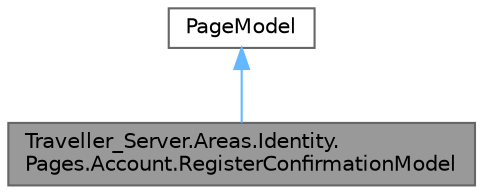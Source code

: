 digraph "Traveller_Server.Areas.Identity.Pages.Account.RegisterConfirmationModel"
{
 // LATEX_PDF_SIZE
  bgcolor="transparent";
  edge [fontname=Helvetica,fontsize=10,labelfontname=Helvetica,labelfontsize=10];
  node [fontname=Helvetica,fontsize=10,shape=box,height=0.2,width=0.4];
  Node1 [label="Traveller_Server.Areas.Identity.\lPages.Account.RegisterConfirmationModel",height=0.2,width=0.4,color="gray40", fillcolor="grey60", style="filled", fontcolor="black",tooltip=" "];
  Node2 -> Node1 [dir="back",color="steelblue1",style="solid"];
  Node2 [label="PageModel",height=0.2,width=0.4,color="gray40", fillcolor="white", style="filled",tooltip=" "];
}
